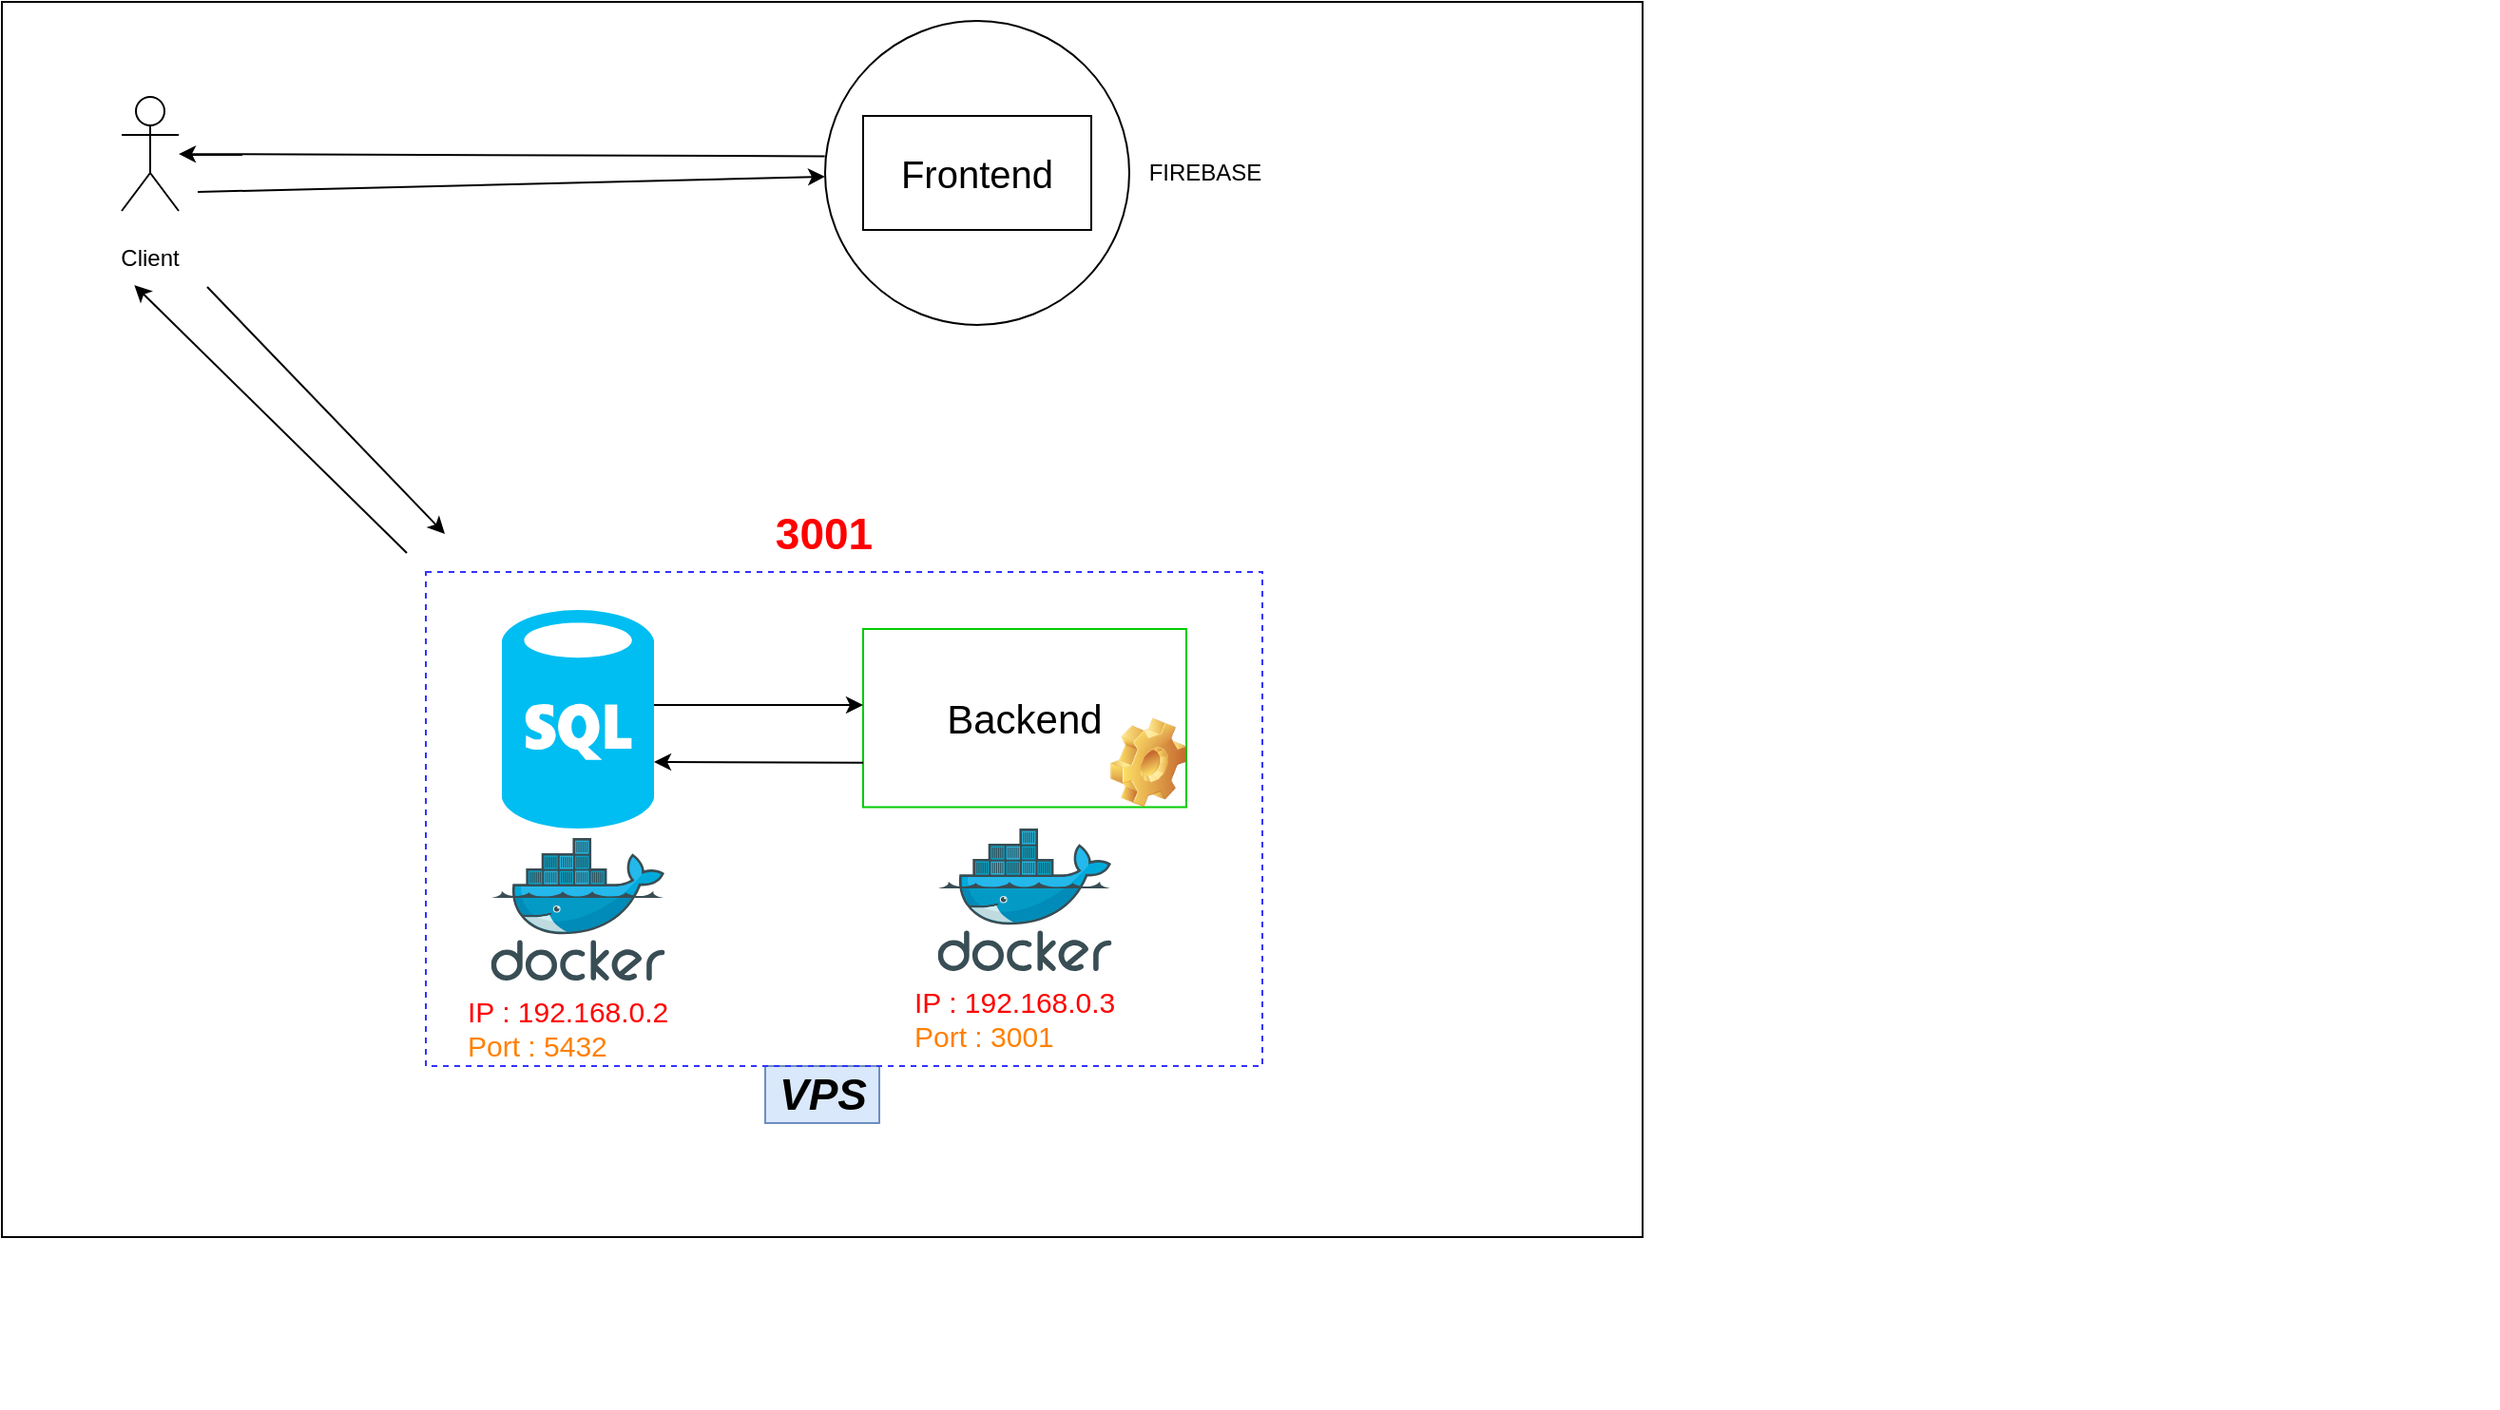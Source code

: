 <mxfile version="18.0.8" type="device"><diagram id="SUbSDjPNq4uEq4_lUk5I" name="Page-1"><mxGraphModel dx="3059" dy="786" grid="1" gridSize="10" guides="1" tooltips="1" connect="1" arrows="1" fold="1" page="1" pageScale="1" pageWidth="827" pageHeight="1169" math="0" shadow="0"><root><mxCell id="0"/><mxCell id="1" parent="0"/><mxCell id="4" value="" style="rounded=0;whiteSpace=wrap;html=1;fillColor=#FFFFFF;shadow=0;" parent="1" vertex="1"><mxGeometry x="-1133" width="863" height="650" as="geometry"/></mxCell><mxCell id="19" value="" style="ellipse;whiteSpace=wrap;html=1;aspect=fixed;fontColor=#000000;strokeColor=#000000;fillColor=#FFFFFF;" parent="1" vertex="1"><mxGeometry x="-700" y="10" width="160" height="160" as="geometry"/></mxCell><mxCell id="2" value="" style="shape=umlActor;verticalLabelPosition=bottom;verticalAlign=top;html=1;outlineConnect=0;strokeColor=#000000;fillColor=#FFFFFF;" parent="1" vertex="1"><mxGeometry x="-1070" y="50" width="30" height="60" as="geometry"/></mxCell><mxCell id="6" value="&lt;font style=&quot;font-size: 20px;&quot; color=&quot;#000000&quot;&gt;Frontend&lt;/font&gt;" style="rounded=0;whiteSpace=wrap;html=1;strokeColor=#000000;fillColor=#FFFFFF;" parent="1" vertex="1"><mxGeometry x="-680" y="60" width="120" height="60" as="geometry"/></mxCell><mxCell id="12" value="&lt;font style=&quot;font-size: 21px;&quot;&gt;Backend&lt;/font&gt;" style="rounded=0;whiteSpace=wrap;html=1;fontColor=#000000;strokeColor=#00CC00;fillColor=#FFFFFF;" parent="1" vertex="1"><mxGeometry x="-680" y="330" width="170" height="93.75" as="geometry"/></mxCell><mxCell id="15" style="edgeStyle=none;html=1;fontColor=#000000;strokeColor=#000000;" parent="1" edge="1"><mxGeometry relative="1" as="geometry"><mxPoint x="-790" y="370" as="sourcePoint"/><mxPoint x="-680" y="370" as="targetPoint"/></mxGeometry></mxCell><mxCell id="16" value="" style="endArrow=classic;html=1;fontColor=#000000;strokeColor=#000000;exitX=0;exitY=0.75;exitDx=0;exitDy=0;" parent="1" source="12" edge="1"><mxGeometry width="50" height="50" relative="1" as="geometry"><mxPoint x="-780" y="270" as="sourcePoint"/><mxPoint x="-790" y="400" as="targetPoint"/></mxGeometry></mxCell><mxCell id="18" value="&lt;font style=&quot;font-size: 23px;&quot;&gt;VPS&lt;/font&gt;" style="text;html=1;align=center;verticalAlign=middle;whiteSpace=wrap;rounded=0;fontStyle=3;fillColor=#dae8fc;strokeColor=#6c8ebf;" parent="1" vertex="1"><mxGeometry x="-731.5" y="560" width="60" height="30" as="geometry"/></mxCell><mxCell id="21" value="FIREBASE" style="text;html=1;strokeColor=none;fillColor=none;align=center;verticalAlign=middle;whiteSpace=wrap;rounded=0;fontColor=#000000;" parent="1" vertex="1"><mxGeometry x="-530" y="75" width="60" height="30" as="geometry"/></mxCell><mxCell id="pmlelgqbaWPivE1LE0Jo-22" value="" style="endArrow=classic;html=1;rounded=0;exitX=-0.001;exitY=0.445;exitDx=0;exitDy=0;exitPerimeter=0;" parent="1" source="19" target="2" edge="1"><mxGeometry width="50" height="50" relative="1" as="geometry"><mxPoint x="-880" y="105" as="sourcePoint"/><mxPoint x="-830" y="55" as="targetPoint"/></mxGeometry></mxCell><mxCell id="pmlelgqbaWPivE1LE0Jo-23" value="" style="endArrow=classic;html=1;rounded=0;exitX=1;exitY=1;exitDx=0;exitDy=0;" parent="1" source="pmlelgqbaWPivE1LE0Jo-27" edge="1"><mxGeometry width="50" height="50" relative="1" as="geometry"><mxPoint x="-930" y="160" as="sourcePoint"/><mxPoint x="-900" y="280" as="targetPoint"/></mxGeometry></mxCell><mxCell id="pmlelgqbaWPivE1LE0Jo-24" value="" style="endArrow=classic;html=1;rounded=0;entryX=0.361;entryY=0.967;entryDx=0;entryDy=0;entryPerimeter=0;" parent="1" target="pmlelgqbaWPivE1LE0Jo-27" edge="1"><mxGeometry width="50" height="50" relative="1" as="geometry"><mxPoint x="-920" y="290" as="sourcePoint"/><mxPoint x="-890" y="260" as="targetPoint"/></mxGeometry></mxCell><mxCell id="pmlelgqbaWPivE1LE0Jo-27" value="Client" style="text;html=1;strokeColor=none;fillColor=none;align=center;verticalAlign=middle;whiteSpace=wrap;rounded=0;" parent="1" vertex="1"><mxGeometry x="-1085" y="120" width="60" height="30" as="geometry"/></mxCell><mxCell id="23" value="&lt;span style=&quot;color: rgba(0 , 0 , 0 , 0) ; font-family: monospace ; font-size: 0px ; background-color: rgb(248 , 249 , 250)&quot;&gt;%3CmxGraphModel%3E%3Croot%3E%3CmxCell%20id%3D%220%22%2F%3E%3CmxCell%20id%3D%221%22%20parent%3D%220%22%2F%3E%3CmxCell%20id%3D%222%22%20value%3D%22%22%20style%3D%22aspect%3Dfixed%3Bhtml%3D1%3Bpoints%3D%5B%5D%3Balign%3Dcenter%3Bimage%3BfontSize%3D12%3Bimage%3Dimg%2Flib%2Fmscae%2FDocker.svg%3B%22%20vertex%3D%221%22%20parent%3D%221%22%3E%3CmxGeometry%20x%3D%22-1246.8%22%20y%3D%22325%22%20width%3D%2291.47%22%20height%3D%2275%22%20as%3D%22geometry%22%2F%3E%3C%2FmxCell%3E%3C%2Froot%3E%3C%2FmxGraphModel%3E&lt;/span&gt;&lt;span style=&quot;color: rgba(0 , 0 , 0 , 0) ; font-family: monospace ; font-size: 0px ; background-color: rgb(248 , 249 , 250)&quot;&gt;%3CmxGraphModel%3E%3Croot%3E%3CmxCell%20id%3D%220%22%2F%3E%3CmxCell%20id%3D%221%22%20parent%3D%220%22%2F%3E%3CmxCell%20id%3D%222%22%20value%3D%22%22%20style%3D%22aspect%3Dfixed%3Bhtml%3D1%3Bpoints%3D%5B%5D%3Balign%3Dcenter%3Bimage%3BfontSize%3D12%3Bimage%3Dimg%2Flib%2Fmscae%2FDocker.svg%3B%22%20vertex%3D%221%22%20parent%3D%221%22%3E%3CmxGeometry%20x%3D%22-1246.8%22%20y%3D%22325%22%20width%3D%2291.47%22%20height%3D%2275%22%20as%3D%22geometry%22%2F%3E%3C%2FmxCell%3E%3C%2Froot%3E%3C%2FmxGraphModel%3E&lt;/span&gt;" style="text;html=1;align=center;verticalAlign=middle;resizable=0;points=[];autosize=1;strokeColor=none;fillColor=none;" parent="1" vertex="1"><mxGeometry x="160" y="720" width="20" height="20" as="geometry"/></mxCell><mxCell id="24" value="" style="aspect=fixed;html=1;points=[];align=center;image;fontSize=12;image=img/lib/mscae/Docker.svg;" parent="1" vertex="1"><mxGeometry x="-875.73" y="440" width="91.47" height="75" as="geometry"/></mxCell><mxCell id="25" value="" style="verticalLabelPosition=bottom;html=1;verticalAlign=top;align=center;strokeColor=none;fillColor=#00BEF2;shape=mxgraph.azure.sql_database;" parent="1" vertex="1"><mxGeometry x="-870" y="320" width="80" height="115" as="geometry"/></mxCell><mxCell id="26" value="" style="aspect=fixed;html=1;points=[];align=center;image;fontSize=12;image=img/lib/mscae/Docker.svg;" parent="1" vertex="1"><mxGeometry x="-640.74" y="435" width="91.47" height="75" as="geometry"/></mxCell><mxCell id="I9cBDs_rKNQm7CKY2jHk-26" value="" style="whiteSpace=wrap;html=1;fillColor=none;strokeColor=#3333FF;dashed=1;shadow=0;glass=0;sketch=0;" vertex="1" parent="1"><mxGeometry x="-910" y="300" width="440" height="260" as="geometry"/></mxCell><mxCell id="I9cBDs_rKNQm7CKY2jHk-28" value="" style="shape=image;html=1;verticalLabelPosition=bottom;verticalAlign=top;imageAspect=1;aspect=fixed;image=img/clipart/Gear_128x128.png;rounded=0;fontFamily=Helvetica;fontSize=12;fontColor=#007FFF;strokeColor=#007FFF;fillColor=none;gradientColor=none;" vertex="1" parent="1"><mxGeometry x="-550" y="376.83" width="40" height="46.92" as="geometry"/></mxCell><mxCell id="I9cBDs_rKNQm7CKY2jHk-29" value="&lt;b&gt;&lt;font color=&quot;#ff0000&quot; style=&quot;font-size: 23px;&quot;&gt;3001&lt;/font&gt;&lt;/b&gt;" style="text;html=1;resizable=0;autosize=1;align=center;verticalAlign=middle;points=[];fillColor=none;strokeColor=none;rounded=0;fontFamily=Helvetica;fontSize=12;fontColor=#007FFF;" vertex="1" parent="1"><mxGeometry x="-736.5" y="270" width="70" height="20" as="geometry"/></mxCell><mxCell id="I9cBDs_rKNQm7CKY2jHk-30" value="&lt;span style=&quot;font-size: 15px;&quot;&gt;&lt;font style=&quot;font-size: 15px;&quot;&gt;&lt;font style=&quot;font-size: 15px;&quot; color=&quot;#ff0000&quot;&gt;IP : 192.168.0.2&lt;/font&gt;&lt;br&gt;&lt;font style=&quot;font-size: 15px;&quot; color=&quot;#ff8000&quot;&gt;Port : 5432&lt;/font&gt;&lt;/font&gt;&lt;/span&gt;" style="text;html=1;resizable=0;autosize=1;align=left;verticalAlign=middle;points=[];fillColor=none;strokeColor=none;rounded=0;fontFamily=Helvetica;fontSize=12;fontColor=#007FFF;fontStyle=0" vertex="1" parent="1"><mxGeometry x="-890" y="520" width="120" height="40" as="geometry"/></mxCell><mxCell id="I9cBDs_rKNQm7CKY2jHk-31" value="&lt;span style=&quot;font-size: 15px;&quot;&gt;&lt;font style=&quot;font-size: 15px;&quot;&gt;&lt;font style=&quot;font-size: 15px;&quot; color=&quot;#ff0000&quot;&gt;IP : 192.168.0.3&lt;/font&gt;&lt;br&gt;&lt;font style=&quot;font-size: 15px;&quot; color=&quot;#ff8000&quot;&gt;Port : 3001&lt;/font&gt;&lt;/font&gt;&lt;/span&gt;" style="text;html=1;resizable=0;autosize=1;align=left;verticalAlign=middle;points=[];fillColor=none;strokeColor=none;rounded=0;fontFamily=Helvetica;fontSize=12;fontColor=#007FFF;fontStyle=0" vertex="1" parent="1"><mxGeometry x="-655" y="515" width="120" height="40" as="geometry"/></mxCell><mxCell id="I9cBDs_rKNQm7CKY2jHk-33" value="" style="endArrow=classic;html=1;rounded=0;fontFamily=Helvetica;fontSize=15;fontColor=#FF8000;" edge="1" parent="1" target="19"><mxGeometry width="50" height="50" relative="1" as="geometry"><mxPoint x="-1030" y="100" as="sourcePoint"/><mxPoint x="-730" y="250" as="targetPoint"/></mxGeometry></mxCell></root></mxGraphModel></diagram></mxfile>
